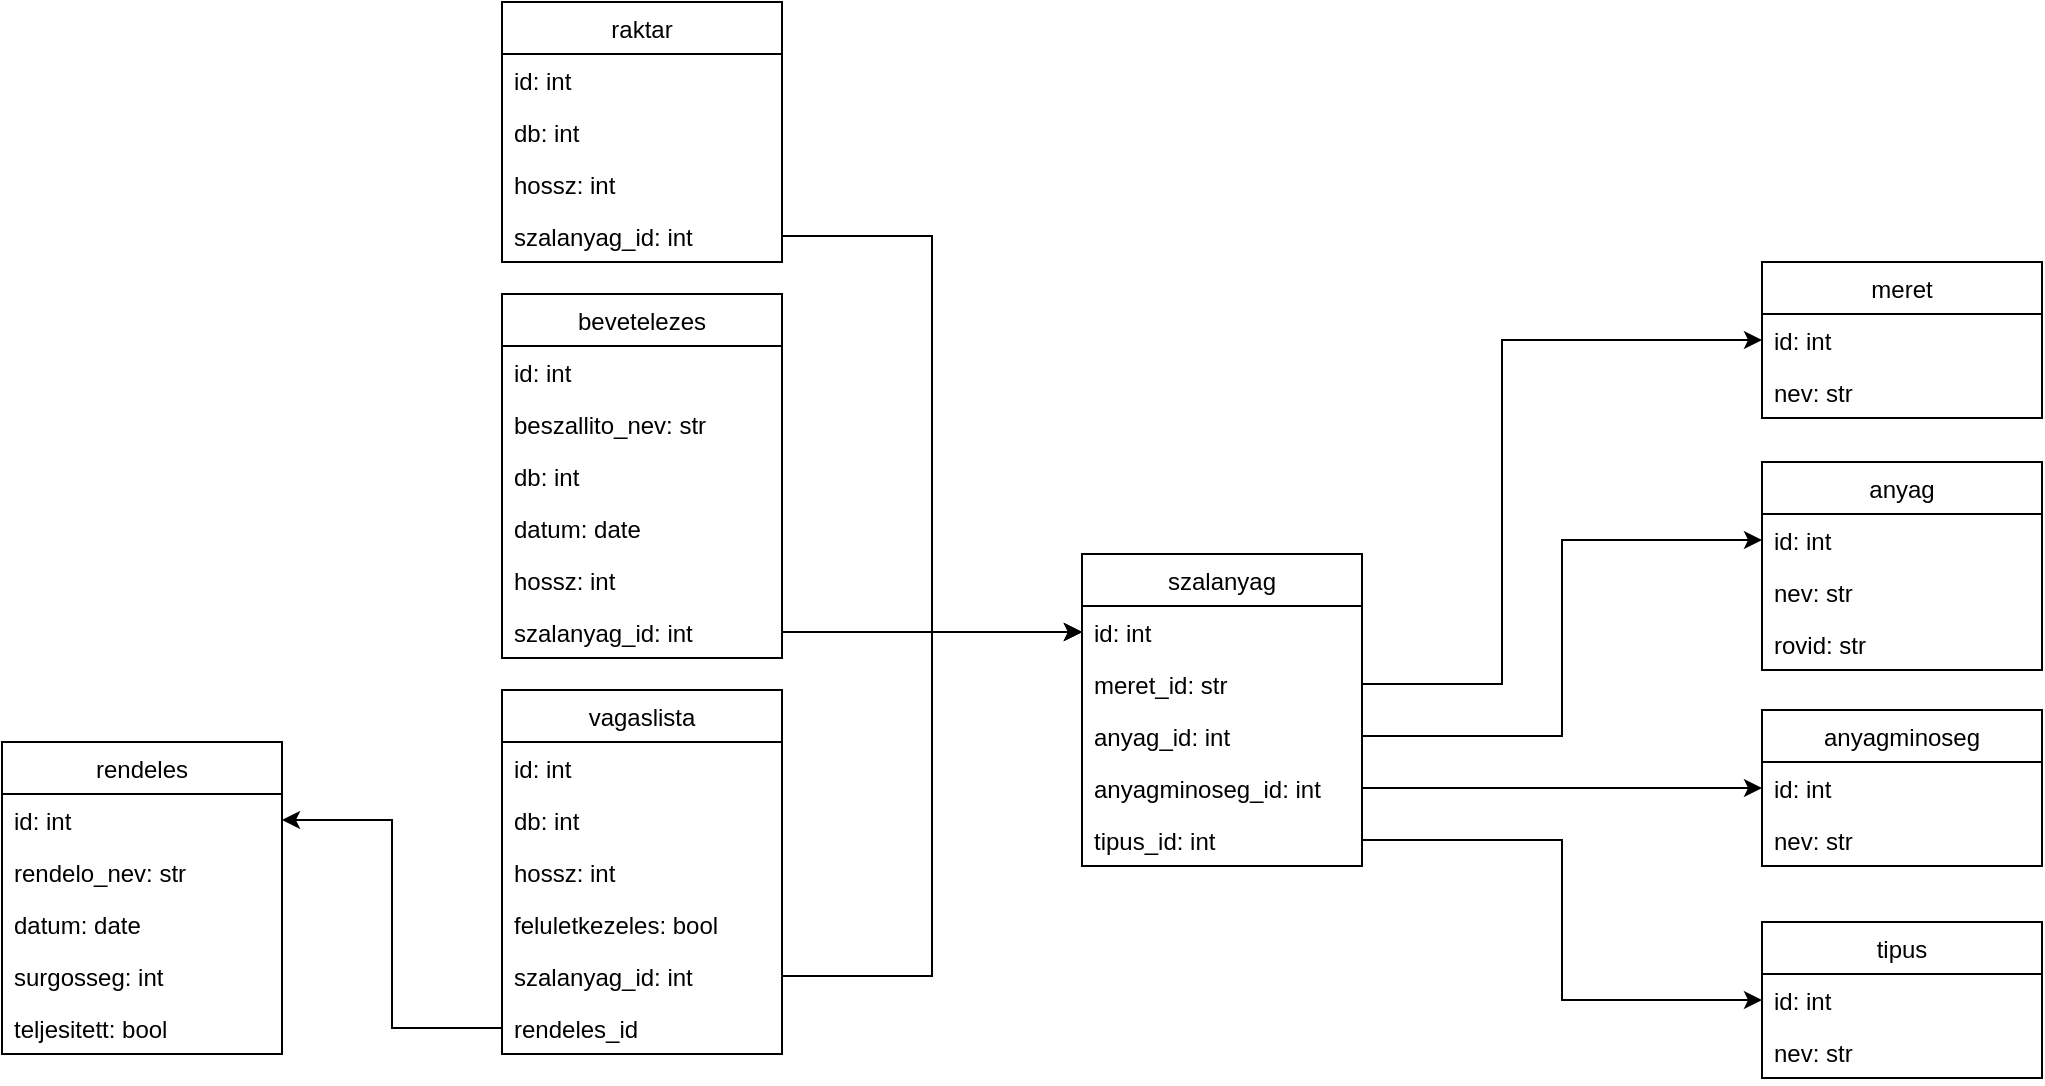 <mxfile version="15.8.2" type="device"><diagram name="Page-1" id="e7e014a7-5840-1c2e-5031-d8a46d1fe8dd"><mxGraphModel dx="1221" dy="644" grid="1" gridSize="10" guides="1" tooltips="1" connect="1" arrows="1" fold="1" page="1" pageScale="1" pageWidth="1169" pageHeight="826" background="none" math="0" shadow="0"><root><mxCell id="0"/><mxCell id="1" parent="0"/><mxCell id="16Wv3JHZCyqUDRi460gI-132" value="szalanyag" style="swimlane;fontStyle=0;childLayout=stackLayout;horizontal=1;startSize=26;fillColor=none;horizontalStack=0;resizeParent=1;resizeParentMax=0;resizeLast=0;collapsible=1;marginBottom=0;" parent="1" vertex="1"><mxGeometry x="790" y="476" width="140" height="156" as="geometry"/></mxCell><mxCell id="16Wv3JHZCyqUDRi460gI-133" value="id: int" style="text;strokeColor=none;fillColor=none;align=left;verticalAlign=top;spacingLeft=4;spacingRight=4;overflow=hidden;rotatable=0;points=[[0,0.5],[1,0.5]];portConstraint=eastwest;" parent="16Wv3JHZCyqUDRi460gI-132" vertex="1"><mxGeometry y="26" width="140" height="26" as="geometry"/></mxCell><mxCell id="16Wv3JHZCyqUDRi460gI-134" value="meret_id: str" style="text;strokeColor=none;fillColor=none;align=left;verticalAlign=top;spacingLeft=4;spacingRight=4;overflow=hidden;rotatable=0;points=[[0,0.5],[1,0.5]];portConstraint=eastwest;" parent="16Wv3JHZCyqUDRi460gI-132" vertex="1"><mxGeometry y="52" width="140" height="26" as="geometry"/></mxCell><mxCell id="16Wv3JHZCyqUDRi460gI-135" value="anyag_id: int" style="text;strokeColor=none;fillColor=none;align=left;verticalAlign=top;spacingLeft=4;spacingRight=4;overflow=hidden;rotatable=0;points=[[0,0.5],[1,0.5]];portConstraint=eastwest;" parent="16Wv3JHZCyqUDRi460gI-132" vertex="1"><mxGeometry y="78" width="140" height="26" as="geometry"/></mxCell><mxCell id="16Wv3JHZCyqUDRi460gI-136" value="anyagminoseg_id: int" style="text;strokeColor=none;fillColor=none;align=left;verticalAlign=top;spacingLeft=4;spacingRight=4;overflow=hidden;rotatable=0;points=[[0,0.5],[1,0.5]];portConstraint=eastwest;" parent="16Wv3JHZCyqUDRi460gI-132" vertex="1"><mxGeometry y="104" width="140" height="26" as="geometry"/></mxCell><mxCell id="16Wv3JHZCyqUDRi460gI-137" value="tipus_id: int" style="text;strokeColor=none;fillColor=none;align=left;verticalAlign=top;spacingLeft=4;spacingRight=4;overflow=hidden;rotatable=0;points=[[0,0.5],[1,0.5]];portConstraint=eastwest;" parent="16Wv3JHZCyqUDRi460gI-132" vertex="1"><mxGeometry y="130" width="140" height="26" as="geometry"/></mxCell><mxCell id="16Wv3JHZCyqUDRi460gI-138" value="anyag" style="swimlane;fontStyle=0;childLayout=stackLayout;horizontal=1;startSize=26;fillColor=none;horizontalStack=0;resizeParent=1;resizeParentMax=0;resizeLast=0;collapsible=1;marginBottom=0;" parent="1" vertex="1"><mxGeometry x="1130" y="430" width="140" height="104" as="geometry"/></mxCell><mxCell id="16Wv3JHZCyqUDRi460gI-139" value="id: int" style="text;strokeColor=none;fillColor=none;align=left;verticalAlign=top;spacingLeft=4;spacingRight=4;overflow=hidden;rotatable=0;points=[[0,0.5],[1,0.5]];portConstraint=eastwest;" parent="16Wv3JHZCyqUDRi460gI-138" vertex="1"><mxGeometry y="26" width="140" height="26" as="geometry"/></mxCell><mxCell id="16Wv3JHZCyqUDRi460gI-140" value="nev: str" style="text;strokeColor=none;fillColor=none;align=left;verticalAlign=top;spacingLeft=4;spacingRight=4;overflow=hidden;rotatable=0;points=[[0,0.5],[1,0.5]];portConstraint=eastwest;" parent="16Wv3JHZCyqUDRi460gI-138" vertex="1"><mxGeometry y="52" width="140" height="26" as="geometry"/></mxCell><mxCell id="16Wv3JHZCyqUDRi460gI-141" value="rovid: str" style="text;strokeColor=none;fillColor=none;align=left;verticalAlign=top;spacingLeft=4;spacingRight=4;overflow=hidden;rotatable=0;points=[[0,0.5],[1,0.5]];portConstraint=eastwest;" parent="16Wv3JHZCyqUDRi460gI-138" vertex="1"><mxGeometry y="78" width="140" height="26" as="geometry"/></mxCell><mxCell id="16Wv3JHZCyqUDRi460gI-142" value="anyagminoseg" style="swimlane;fontStyle=0;childLayout=stackLayout;horizontal=1;startSize=26;fillColor=none;horizontalStack=0;resizeParent=1;resizeParentMax=0;resizeLast=0;collapsible=1;marginBottom=0;" parent="1" vertex="1"><mxGeometry x="1130" y="554" width="140" height="78" as="geometry"/></mxCell><mxCell id="16Wv3JHZCyqUDRi460gI-143" value="id: int" style="text;strokeColor=none;fillColor=none;align=left;verticalAlign=top;spacingLeft=4;spacingRight=4;overflow=hidden;rotatable=0;points=[[0,0.5],[1,0.5]];portConstraint=eastwest;" parent="16Wv3JHZCyqUDRi460gI-142" vertex="1"><mxGeometry y="26" width="140" height="26" as="geometry"/></mxCell><mxCell id="16Wv3JHZCyqUDRi460gI-144" value="nev: str" style="text;strokeColor=none;fillColor=none;align=left;verticalAlign=top;spacingLeft=4;spacingRight=4;overflow=hidden;rotatable=0;points=[[0,0.5],[1,0.5]];portConstraint=eastwest;" parent="16Wv3JHZCyqUDRi460gI-142" vertex="1"><mxGeometry y="52" width="140" height="26" as="geometry"/></mxCell><mxCell id="16Wv3JHZCyqUDRi460gI-145" value="tipus" style="swimlane;fontStyle=0;childLayout=stackLayout;horizontal=1;startSize=26;fillColor=none;horizontalStack=0;resizeParent=1;resizeParentMax=0;resizeLast=0;collapsible=1;marginBottom=0;" parent="1" vertex="1"><mxGeometry x="1130" y="660" width="140" height="78" as="geometry"/></mxCell><mxCell id="16Wv3JHZCyqUDRi460gI-146" value="id: int" style="text;strokeColor=none;fillColor=none;align=left;verticalAlign=top;spacingLeft=4;spacingRight=4;overflow=hidden;rotatable=0;points=[[0,0.5],[1,0.5]];portConstraint=eastwest;" parent="16Wv3JHZCyqUDRi460gI-145" vertex="1"><mxGeometry y="26" width="140" height="26" as="geometry"/></mxCell><mxCell id="16Wv3JHZCyqUDRi460gI-147" value="nev: str" style="text;strokeColor=none;fillColor=none;align=left;verticalAlign=top;spacingLeft=4;spacingRight=4;overflow=hidden;rotatable=0;points=[[0,0.5],[1,0.5]];portConstraint=eastwest;" parent="16Wv3JHZCyqUDRi460gI-145" vertex="1"><mxGeometry y="52" width="140" height="26" as="geometry"/></mxCell><mxCell id="16Wv3JHZCyqUDRi460gI-148" style="edgeStyle=orthogonalEdgeStyle;rounded=0;orthogonalLoop=1;jettySize=auto;html=1;exitX=1;exitY=0.5;exitDx=0;exitDy=0;" parent="1" source="16Wv3JHZCyqUDRi460gI-135" target="16Wv3JHZCyqUDRi460gI-139" edge="1"><mxGeometry relative="1" as="geometry"/></mxCell><mxCell id="16Wv3JHZCyqUDRi460gI-149" style="edgeStyle=orthogonalEdgeStyle;rounded=0;orthogonalLoop=1;jettySize=auto;html=1;exitX=1;exitY=0.5;exitDx=0;exitDy=0;entryX=0;entryY=0.5;entryDx=0;entryDy=0;" parent="1" source="16Wv3JHZCyqUDRi460gI-137" target="16Wv3JHZCyqUDRi460gI-146" edge="1"><mxGeometry relative="1" as="geometry"/></mxCell><mxCell id="16Wv3JHZCyqUDRi460gI-150" style="edgeStyle=orthogonalEdgeStyle;rounded=0;orthogonalLoop=1;jettySize=auto;html=1;exitX=1;exitY=0.5;exitDx=0;exitDy=0;entryX=0;entryY=0.5;entryDx=0;entryDy=0;" parent="1" source="16Wv3JHZCyqUDRi460gI-136" target="16Wv3JHZCyqUDRi460gI-143" edge="1"><mxGeometry relative="1" as="geometry"/></mxCell><mxCell id="16Wv3JHZCyqUDRi460gI-151" value="meret" style="swimlane;fontStyle=0;childLayout=stackLayout;horizontal=1;startSize=26;fillColor=none;horizontalStack=0;resizeParent=1;resizeParentMax=0;resizeLast=0;collapsible=1;marginBottom=0;" parent="1" vertex="1"><mxGeometry x="1130" y="330" width="140" height="78" as="geometry"/></mxCell><mxCell id="16Wv3JHZCyqUDRi460gI-152" value="id: int" style="text;strokeColor=none;fillColor=none;align=left;verticalAlign=top;spacingLeft=4;spacingRight=4;overflow=hidden;rotatable=0;points=[[0,0.5],[1,0.5]];portConstraint=eastwest;" parent="16Wv3JHZCyqUDRi460gI-151" vertex="1"><mxGeometry y="26" width="140" height="26" as="geometry"/></mxCell><mxCell id="16Wv3JHZCyqUDRi460gI-153" value="nev: str" style="text;strokeColor=none;fillColor=none;align=left;verticalAlign=top;spacingLeft=4;spacingRight=4;overflow=hidden;rotatable=0;points=[[0,0.5],[1,0.5]];portConstraint=eastwest;" parent="16Wv3JHZCyqUDRi460gI-151" vertex="1"><mxGeometry y="52" width="140" height="26" as="geometry"/></mxCell><mxCell id="16Wv3JHZCyqUDRi460gI-154" style="edgeStyle=orthogonalEdgeStyle;rounded=0;orthogonalLoop=1;jettySize=auto;html=1;exitX=1;exitY=0.5;exitDx=0;exitDy=0;entryX=0;entryY=0.5;entryDx=0;entryDy=0;" parent="1" source="16Wv3JHZCyqUDRi460gI-134" target="16Wv3JHZCyqUDRi460gI-152" edge="1"><mxGeometry relative="1" as="geometry"><Array as="points"><mxPoint x="1000" y="541"/><mxPoint x="1000" y="369"/></Array></mxGeometry></mxCell><mxCell id="16Wv3JHZCyqUDRi460gI-155" value="raktar" style="swimlane;fontStyle=0;childLayout=stackLayout;horizontal=1;startSize=26;fillColor=none;horizontalStack=0;resizeParent=1;resizeParentMax=0;resizeLast=0;collapsible=1;marginBottom=0;" parent="1" vertex="1"><mxGeometry x="500" y="200" width="140" height="130" as="geometry"/></mxCell><mxCell id="16Wv3JHZCyqUDRi460gI-156" value="id: int" style="text;strokeColor=none;fillColor=none;align=left;verticalAlign=top;spacingLeft=4;spacingRight=4;overflow=hidden;rotatable=0;points=[[0,0.5],[1,0.5]];portConstraint=eastwest;" parent="16Wv3JHZCyqUDRi460gI-155" vertex="1"><mxGeometry y="26" width="140" height="26" as="geometry"/></mxCell><mxCell id="16Wv3JHZCyqUDRi460gI-157" value="db: int" style="text;strokeColor=none;fillColor=none;align=left;verticalAlign=top;spacingLeft=4;spacingRight=4;overflow=hidden;rotatable=0;points=[[0,0.5],[1,0.5]];portConstraint=eastwest;" parent="16Wv3JHZCyqUDRi460gI-155" vertex="1"><mxGeometry y="52" width="140" height="26" as="geometry"/></mxCell><mxCell id="16Wv3JHZCyqUDRi460gI-158" value="hossz: int" style="text;strokeColor=none;fillColor=none;align=left;verticalAlign=top;spacingLeft=4;spacingRight=4;overflow=hidden;rotatable=0;points=[[0,0.5],[1,0.5]];portConstraint=eastwest;" parent="16Wv3JHZCyqUDRi460gI-155" vertex="1"><mxGeometry y="78" width="140" height="26" as="geometry"/></mxCell><mxCell id="16Wv3JHZCyqUDRi460gI-159" value="szalanyag_id: int" style="text;strokeColor=none;fillColor=none;align=left;verticalAlign=top;spacingLeft=4;spacingRight=4;overflow=hidden;rotatable=0;points=[[0,0.5],[1,0.5]];portConstraint=eastwest;" parent="16Wv3JHZCyqUDRi460gI-155" vertex="1"><mxGeometry y="104" width="140" height="26" as="geometry"/></mxCell><mxCell id="16Wv3JHZCyqUDRi460gI-160" style="edgeStyle=orthogonalEdgeStyle;rounded=0;orthogonalLoop=1;jettySize=auto;html=1;exitX=1;exitY=0.5;exitDx=0;exitDy=0;entryX=0;entryY=0.5;entryDx=0;entryDy=0;" parent="1" source="16Wv3JHZCyqUDRi460gI-159" target="16Wv3JHZCyqUDRi460gI-133" edge="1"><mxGeometry relative="1" as="geometry"/></mxCell><mxCell id="16Wv3JHZCyqUDRi460gI-161" value="bevetelezes" style="swimlane;fontStyle=0;childLayout=stackLayout;horizontal=1;startSize=26;fillColor=none;horizontalStack=0;resizeParent=1;resizeParentMax=0;resizeLast=0;collapsible=1;marginBottom=0;" parent="1" vertex="1"><mxGeometry x="500" y="346" width="140" height="182" as="geometry"/></mxCell><mxCell id="16Wv3JHZCyqUDRi460gI-162" value="id: int" style="text;strokeColor=none;fillColor=none;align=left;verticalAlign=top;spacingLeft=4;spacingRight=4;overflow=hidden;rotatable=0;points=[[0,0.5],[1,0.5]];portConstraint=eastwest;" parent="16Wv3JHZCyqUDRi460gI-161" vertex="1"><mxGeometry y="26" width="140" height="26" as="geometry"/></mxCell><mxCell id="16Wv3JHZCyqUDRi460gI-163" value="beszallito_nev: str" style="text;strokeColor=none;fillColor=none;align=left;verticalAlign=top;spacingLeft=4;spacingRight=4;overflow=hidden;rotatable=0;points=[[0,0.5],[1,0.5]];portConstraint=eastwest;" parent="16Wv3JHZCyqUDRi460gI-161" vertex="1"><mxGeometry y="52" width="140" height="26" as="geometry"/></mxCell><mxCell id="dwXbkC2HyMqLxpb9HWDz-1" value="db: int" style="text;strokeColor=none;fillColor=none;align=left;verticalAlign=top;spacingLeft=4;spacingRight=4;overflow=hidden;rotatable=0;points=[[0,0.5],[1,0.5]];portConstraint=eastwest;" vertex="1" parent="16Wv3JHZCyqUDRi460gI-161"><mxGeometry y="78" width="140" height="26" as="geometry"/></mxCell><mxCell id="16Wv3JHZCyqUDRi460gI-164" value="datum: date" style="text;strokeColor=none;fillColor=none;align=left;verticalAlign=top;spacingLeft=4;spacingRight=4;overflow=hidden;rotatable=0;points=[[0,0.5],[1,0.5]];portConstraint=eastwest;" parent="16Wv3JHZCyqUDRi460gI-161" vertex="1"><mxGeometry y="104" width="140" height="26" as="geometry"/></mxCell><mxCell id="16Wv3JHZCyqUDRi460gI-165" value="hossz: int" style="text;strokeColor=none;fillColor=none;align=left;verticalAlign=top;spacingLeft=4;spacingRight=4;overflow=hidden;rotatable=0;points=[[0,0.5],[1,0.5]];portConstraint=eastwest;" parent="16Wv3JHZCyqUDRi460gI-161" vertex="1"><mxGeometry y="130" width="140" height="26" as="geometry"/></mxCell><mxCell id="16Wv3JHZCyqUDRi460gI-166" value="szalanyag_id: int" style="text;strokeColor=none;fillColor=none;align=left;verticalAlign=top;spacingLeft=4;spacingRight=4;overflow=hidden;rotatable=0;points=[[0,0.5],[1,0.5]];portConstraint=eastwest;" parent="16Wv3JHZCyqUDRi460gI-161" vertex="1"><mxGeometry y="156" width="140" height="26" as="geometry"/></mxCell><mxCell id="16Wv3JHZCyqUDRi460gI-167" style="edgeStyle=orthogonalEdgeStyle;rounded=0;orthogonalLoop=1;jettySize=auto;html=1;exitX=1;exitY=0.5;exitDx=0;exitDy=0;entryX=0;entryY=0.5;entryDx=0;entryDy=0;" parent="1" source="16Wv3JHZCyqUDRi460gI-166" target="16Wv3JHZCyqUDRi460gI-133" edge="1"><mxGeometry relative="1" as="geometry"/></mxCell><mxCell id="16Wv3JHZCyqUDRi460gI-168" value="rendeles" style="swimlane;fontStyle=0;childLayout=stackLayout;horizontal=1;startSize=26;fillColor=none;horizontalStack=0;resizeParent=1;resizeParentMax=0;resizeLast=0;collapsible=1;marginBottom=0;" parent="1" vertex="1"><mxGeometry x="250" y="570" width="140" height="156" as="geometry"/></mxCell><mxCell id="16Wv3JHZCyqUDRi460gI-169" value="id: int" style="text;strokeColor=none;fillColor=none;align=left;verticalAlign=top;spacingLeft=4;spacingRight=4;overflow=hidden;rotatable=0;points=[[0,0.5],[1,0.5]];portConstraint=eastwest;" parent="16Wv3JHZCyqUDRi460gI-168" vertex="1"><mxGeometry y="26" width="140" height="26" as="geometry"/></mxCell><mxCell id="16Wv3JHZCyqUDRi460gI-170" value="rendelo_nev: str" style="text;strokeColor=none;fillColor=none;align=left;verticalAlign=top;spacingLeft=4;spacingRight=4;overflow=hidden;rotatable=0;points=[[0,0.5],[1,0.5]];portConstraint=eastwest;" parent="16Wv3JHZCyqUDRi460gI-168" vertex="1"><mxGeometry y="52" width="140" height="26" as="geometry"/></mxCell><mxCell id="16Wv3JHZCyqUDRi460gI-171" value="datum: date" style="text;strokeColor=none;fillColor=none;align=left;verticalAlign=top;spacingLeft=4;spacingRight=4;overflow=hidden;rotatable=0;points=[[0,0.5],[1,0.5]];portConstraint=eastwest;" parent="16Wv3JHZCyqUDRi460gI-168" vertex="1"><mxGeometry y="78" width="140" height="26" as="geometry"/></mxCell><mxCell id="16Wv3JHZCyqUDRi460gI-172" value="surgosseg: int" style="text;strokeColor=none;fillColor=none;align=left;verticalAlign=top;spacingLeft=4;spacingRight=4;overflow=hidden;rotatable=0;points=[[0,0.5],[1,0.5]];portConstraint=eastwest;" parent="16Wv3JHZCyqUDRi460gI-168" vertex="1"><mxGeometry y="104" width="140" height="26" as="geometry"/></mxCell><mxCell id="16Wv3JHZCyqUDRi460gI-173" value="teljesitett: bool" style="text;strokeColor=none;fillColor=none;align=left;verticalAlign=top;spacingLeft=4;spacingRight=4;overflow=hidden;rotatable=0;points=[[0,0.5],[1,0.5]];portConstraint=eastwest;" parent="16Wv3JHZCyqUDRi460gI-168" vertex="1"><mxGeometry y="130" width="140" height="26" as="geometry"/></mxCell><mxCell id="16Wv3JHZCyqUDRi460gI-174" value="vagaslista" style="swimlane;fontStyle=0;childLayout=stackLayout;horizontal=1;startSize=26;fillColor=none;horizontalStack=0;resizeParent=1;resizeParentMax=0;resizeLast=0;collapsible=1;marginBottom=0;" parent="1" vertex="1"><mxGeometry x="500" y="544" width="140" height="182" as="geometry"/></mxCell><mxCell id="16Wv3JHZCyqUDRi460gI-175" value="id: int" style="text;strokeColor=none;fillColor=none;align=left;verticalAlign=top;spacingLeft=4;spacingRight=4;overflow=hidden;rotatable=0;points=[[0,0.5],[1,0.5]];portConstraint=eastwest;" parent="16Wv3JHZCyqUDRi460gI-174" vertex="1"><mxGeometry y="26" width="140" height="26" as="geometry"/></mxCell><mxCell id="16Wv3JHZCyqUDRi460gI-176" value="db: int" style="text;strokeColor=none;fillColor=none;align=left;verticalAlign=top;spacingLeft=4;spacingRight=4;overflow=hidden;rotatable=0;points=[[0,0.5],[1,0.5]];portConstraint=eastwest;" parent="16Wv3JHZCyqUDRi460gI-174" vertex="1"><mxGeometry y="52" width="140" height="26" as="geometry"/></mxCell><mxCell id="16Wv3JHZCyqUDRi460gI-177" value="hossz: int" style="text;strokeColor=none;fillColor=none;align=left;verticalAlign=top;spacingLeft=4;spacingRight=4;overflow=hidden;rotatable=0;points=[[0,0.5],[1,0.5]];portConstraint=eastwest;" parent="16Wv3JHZCyqUDRi460gI-174" vertex="1"><mxGeometry y="78" width="140" height="26" as="geometry"/></mxCell><mxCell id="16Wv3JHZCyqUDRi460gI-178" value="feluletkezeles: bool" style="text;strokeColor=none;fillColor=none;align=left;verticalAlign=top;spacingLeft=4;spacingRight=4;overflow=hidden;rotatable=0;points=[[0,0.5],[1,0.5]];portConstraint=eastwest;" parent="16Wv3JHZCyqUDRi460gI-174" vertex="1"><mxGeometry y="104" width="140" height="26" as="geometry"/></mxCell><mxCell id="16Wv3JHZCyqUDRi460gI-184" value="szalanyag_id: int" style="text;strokeColor=none;fillColor=none;align=left;verticalAlign=top;spacingLeft=4;spacingRight=4;overflow=hidden;rotatable=0;points=[[0,0.5],[1,0.5]];portConstraint=eastwest;" parent="16Wv3JHZCyqUDRi460gI-174" vertex="1"><mxGeometry y="130" width="140" height="26" as="geometry"/></mxCell><mxCell id="16Wv3JHZCyqUDRi460gI-193" value="rendeles_id" style="text;strokeColor=none;fillColor=none;align=left;verticalAlign=top;spacingLeft=4;spacingRight=4;overflow=hidden;rotatable=0;points=[[0,0.5],[1,0.5]];portConstraint=eastwest;" parent="16Wv3JHZCyqUDRi460gI-174" vertex="1"><mxGeometry y="156" width="140" height="26" as="geometry"/></mxCell><mxCell id="16Wv3JHZCyqUDRi460gI-179" style="edgeStyle=orthogonalEdgeStyle;rounded=0;orthogonalLoop=1;jettySize=auto;html=1;exitX=1;exitY=0.5;exitDx=0;exitDy=0;entryX=0;entryY=0.5;entryDx=0;entryDy=0;" parent="1" source="16Wv3JHZCyqUDRi460gI-184" target="16Wv3JHZCyqUDRi460gI-133" edge="1"><mxGeometry relative="1" as="geometry"/></mxCell><mxCell id="16Wv3JHZCyqUDRi460gI-194" style="edgeStyle=orthogonalEdgeStyle;rounded=0;orthogonalLoop=1;jettySize=auto;html=1;exitX=0;exitY=0.5;exitDx=0;exitDy=0;entryX=1;entryY=0.5;entryDx=0;entryDy=0;" parent="1" source="16Wv3JHZCyqUDRi460gI-193" target="16Wv3JHZCyqUDRi460gI-169" edge="1"><mxGeometry relative="1" as="geometry"/></mxCell></root></mxGraphModel></diagram></mxfile>
